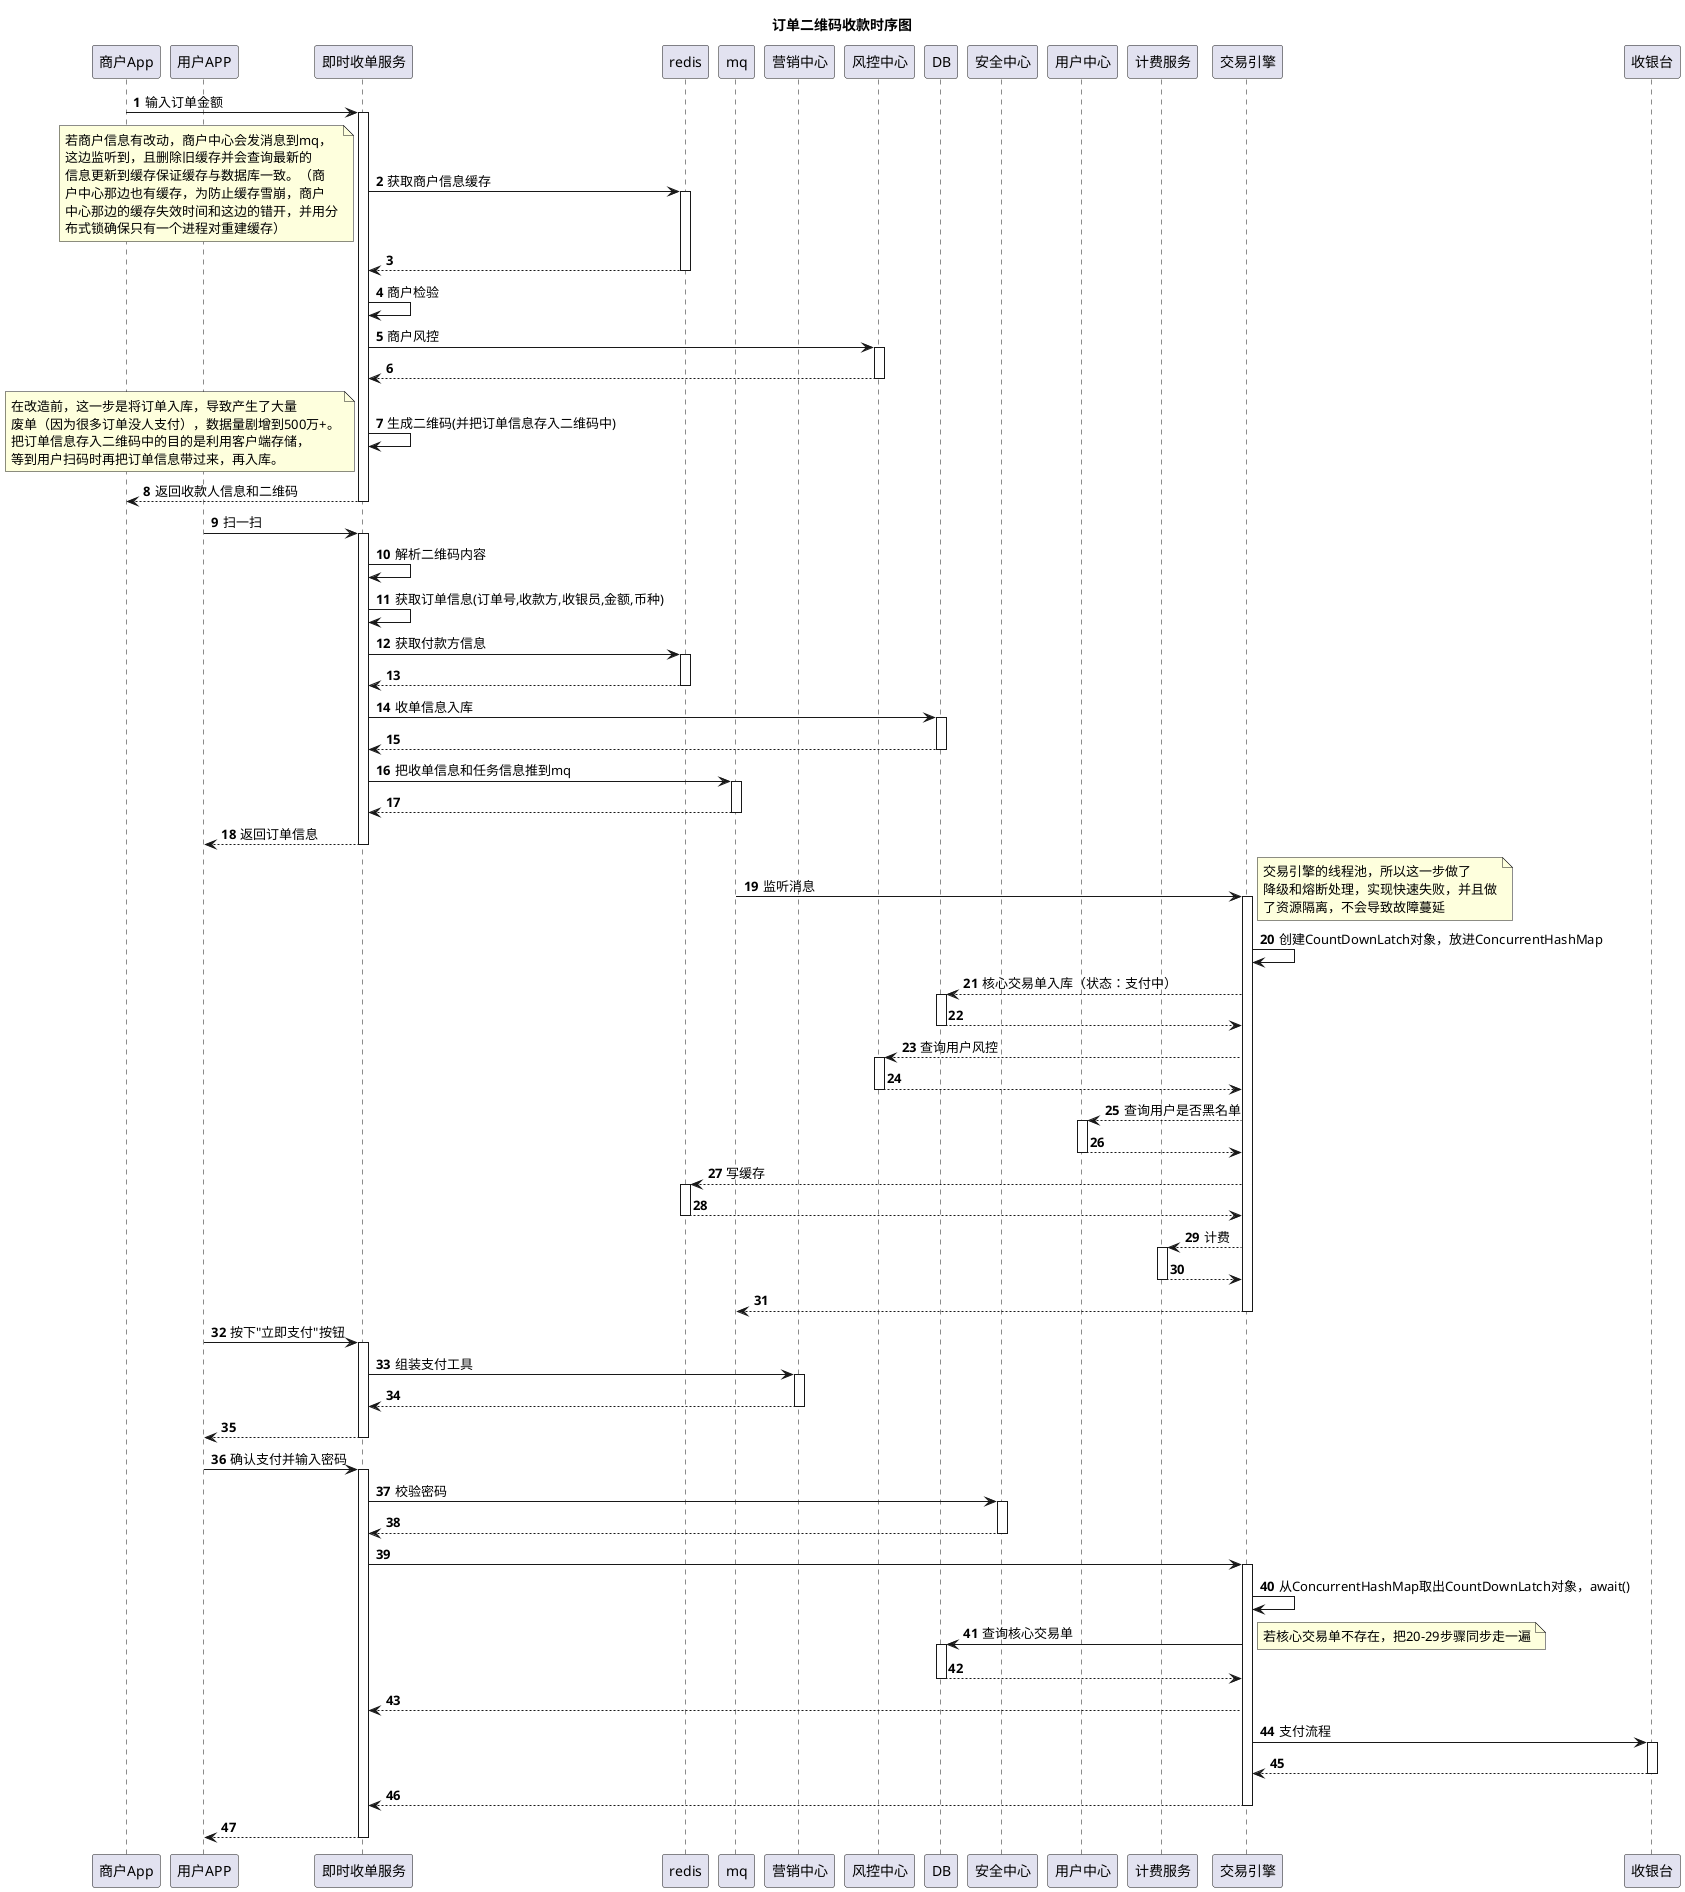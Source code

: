 @startuml
title 订单二维码收款时序图
participant 商户App as merApp
participant 用户APP as app
participant 即时收单服务 as trade
participant redis
participant mq
participant 营销中心 as marketing
'participant 凭证中心 as voucher
participant 风控中心 as risk
participant DB
participant 安全中心
participant 用户中心
participant 计费服务
participant 交易引擎 as tradeEngine
participant 收银台 as cashier

autonumber
merApp -> trade: 输入订单金额
activate trade
trade -> redis: 获取商户信息缓存
note left
若商户信息有改动，商户中心会发消息到mq，
这边监听到，且删除旧缓存并会查询最新的
信息更新到缓存保证缓存与数据库一致。（商
户中心那边也有缓存，为防止缓存雪崩，商户
中心那边的缓存失效时间和这边的错开，并用分
布式锁确保只有一个进程对重建缓存）
end note
activate redis
redis --> trade:
deactivate redis
trade -> trade: 商户检验
trade -> risk:商户风控
activate risk
trade <-- risk
deactivate risk
trade -> trade: 生成二维码(并把订单信息存入二维码中)
note left
在改造前，这一步是将订单入库，导致产生了大量
废单（因为很多订单没人支付），数据量剧增到500万+。
把订单信息存入二维码中的目的是利用客户端存储，
等到用户扫码时再把订单信息带过来，再入库。
end note
merApp <-- trade: 返回收款人信息和二维码
deactivate trade

app -> trade: 扫一扫
activate trade
trade -> trade: 解析二维码内容
trade -> trade: 获取订单信息(订单号,收款方,收银员,金额,币种)
trade -> redis: 获取付款方信息
activate redis
redis --> trade:
deactivate redis
trade -> DB: 收单信息入库
activate DB
trade <-- DB
deactivate DB
trade -> mq: 把收单信息和任务信息推到mq
activate mq
trade <-- mq
deactivate mq
trade --> app: 返回订单信息
deactivate trade

mq -> tradeEngine: 监听消息
note right
交易引擎的线程池，所以这一步做了
降级和熔断处理，实现快速失败，并且做
了资源隔离，不会导致故障蔓延
end note
activate tradeEngine
tradeEngine->tradeEngine:创建CountDownLatch对象，放进ConcurrentHashMap
tradeEngine-->DB:核心交易单入库（状态：支付中）
activate DB
tradeEngine<--DB
deactivate DB
tradeEngine --> risk: 查询用户风控
activate risk
tradeEngine <-- risk
deactivate risk
tradeEngine --> 用户中心: 查询用户是否黑名单
activate 用户中心
tradeEngine <-- 用户中心
deactivate 用户中心
tradeEngine-->redis:写缓存
activate redis
tradeEngine<--redis
deactivate redis
tradeEngine-->计费服务:计费
activate 计费服务
tradeEngine<--计费服务
deactivate 计费服务
tradeEngine-->mq
deactivate tradeEngine

app -> trade: 按下"立即支付"按钮
activate trade
trade->marketing:组装支付工具
activate marketing
trade<--marketing
deactivate marketing
trade-->app
deactivate trade

app -> trade: 确认支付并输入密码
activate trade
trade->安全中心:校验密码
activate 安全中心
trade<--安全中心
deactivate 安全中心
trade->tradeEngine
activate tradeEngine
tradeEngine->tradeEngine:从ConcurrentHashMap取出CountDownLatch对象，await()
tradeEngine->DB:查询核心交易单
note right
若核心交易单不存在，把20-29步骤同步走一遍
end note
activate DB
tradeEngine<--DB
deactivate DB
trade<--tradeEngine
tradeEngine->cashier:支付流程
activate cashier
tradeEngine<--cashier
deactivate cashier
tradeEngine-->trade
deactivate tradeEngine
trade-->app
deactivate trade
'activate trade
'trade -> trade: 支付前置校验
'trade -> trade: 风控校验
'trade -> trade: 锁订单
'alt 异步入库失败或速度慢
'trade -> redis: 到缓存获取订单信息
'redis --> trade
'trade -> trade: 入库并锁单
'end
'trade -> cashier: 发起创建收银流水请求

'activate cashier
'cashier -> cashier: 缓存支付工具
'cashier -> voucher: 创建凭证
'activate voucher
'cashier <-- voucher: 返回凭证
'deactivate voucher
'cashier -> cashier: 创建流水(state:10)
'trade <-- cashier: 返回收银流水
'deactivate cashier
'trade -> trade: 更新交易订单(state:10->11)
'app <-- trade: 返回凭证号
'deactivate trade

@enduml